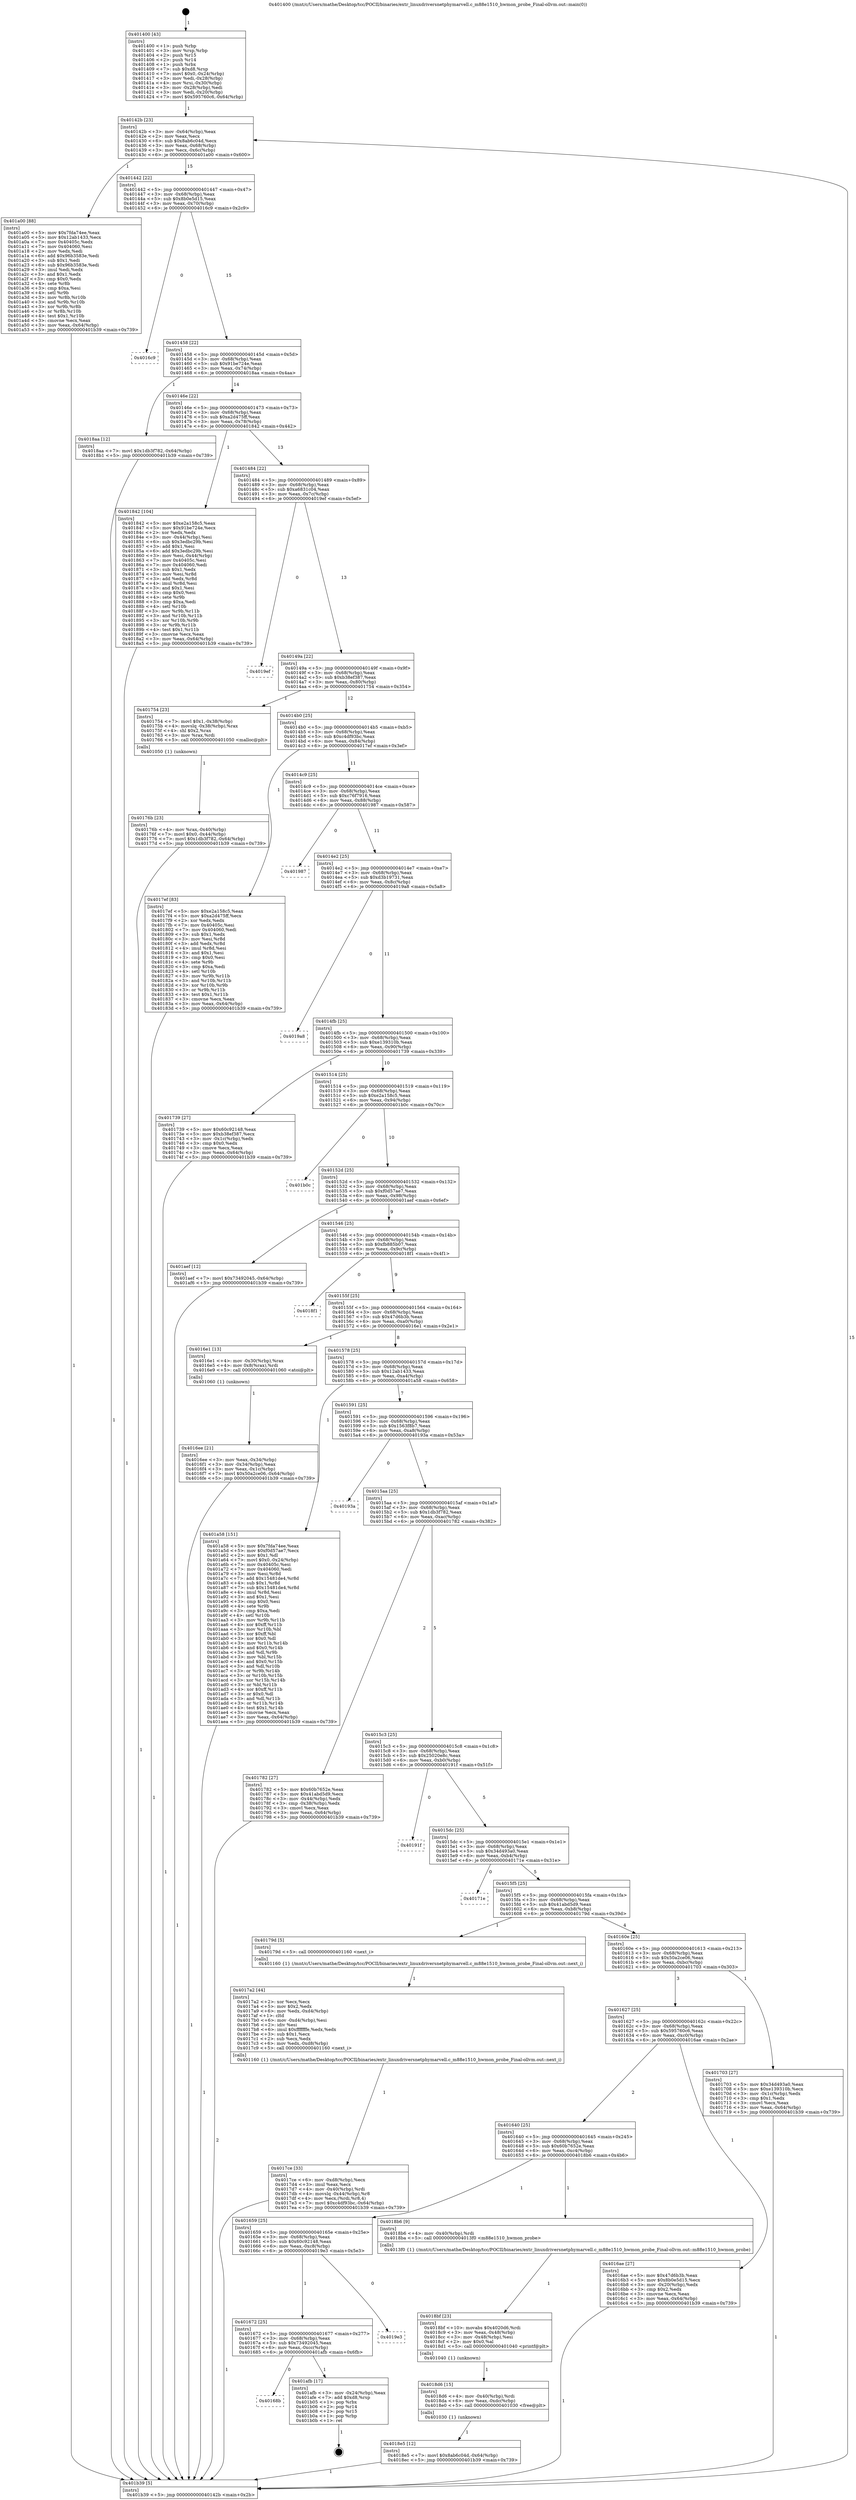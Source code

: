 digraph "0x401400" {
  label = "0x401400 (/mnt/c/Users/mathe/Desktop/tcc/POCII/binaries/extr_linuxdriversnetphymarvell.c_m88e1510_hwmon_probe_Final-ollvm.out::main(0))"
  labelloc = "t"
  node[shape=record]

  Entry [label="",width=0.3,height=0.3,shape=circle,fillcolor=black,style=filled]
  "0x40142b" [label="{
     0x40142b [23]\l
     | [instrs]\l
     &nbsp;&nbsp;0x40142b \<+3\>: mov -0x64(%rbp),%eax\l
     &nbsp;&nbsp;0x40142e \<+2\>: mov %eax,%ecx\l
     &nbsp;&nbsp;0x401430 \<+6\>: sub $0x8ab6c04d,%ecx\l
     &nbsp;&nbsp;0x401436 \<+3\>: mov %eax,-0x68(%rbp)\l
     &nbsp;&nbsp;0x401439 \<+3\>: mov %ecx,-0x6c(%rbp)\l
     &nbsp;&nbsp;0x40143c \<+6\>: je 0000000000401a00 \<main+0x600\>\l
  }"]
  "0x401a00" [label="{
     0x401a00 [88]\l
     | [instrs]\l
     &nbsp;&nbsp;0x401a00 \<+5\>: mov $0x7fda74ee,%eax\l
     &nbsp;&nbsp;0x401a05 \<+5\>: mov $0x12ab1433,%ecx\l
     &nbsp;&nbsp;0x401a0a \<+7\>: mov 0x40405c,%edx\l
     &nbsp;&nbsp;0x401a11 \<+7\>: mov 0x404060,%esi\l
     &nbsp;&nbsp;0x401a18 \<+2\>: mov %edx,%edi\l
     &nbsp;&nbsp;0x401a1a \<+6\>: add $0x96b3583e,%edi\l
     &nbsp;&nbsp;0x401a20 \<+3\>: sub $0x1,%edi\l
     &nbsp;&nbsp;0x401a23 \<+6\>: sub $0x96b3583e,%edi\l
     &nbsp;&nbsp;0x401a29 \<+3\>: imul %edi,%edx\l
     &nbsp;&nbsp;0x401a2c \<+3\>: and $0x1,%edx\l
     &nbsp;&nbsp;0x401a2f \<+3\>: cmp $0x0,%edx\l
     &nbsp;&nbsp;0x401a32 \<+4\>: sete %r8b\l
     &nbsp;&nbsp;0x401a36 \<+3\>: cmp $0xa,%esi\l
     &nbsp;&nbsp;0x401a39 \<+4\>: setl %r9b\l
     &nbsp;&nbsp;0x401a3d \<+3\>: mov %r8b,%r10b\l
     &nbsp;&nbsp;0x401a40 \<+3\>: and %r9b,%r10b\l
     &nbsp;&nbsp;0x401a43 \<+3\>: xor %r9b,%r8b\l
     &nbsp;&nbsp;0x401a46 \<+3\>: or %r8b,%r10b\l
     &nbsp;&nbsp;0x401a49 \<+4\>: test $0x1,%r10b\l
     &nbsp;&nbsp;0x401a4d \<+3\>: cmovne %ecx,%eax\l
     &nbsp;&nbsp;0x401a50 \<+3\>: mov %eax,-0x64(%rbp)\l
     &nbsp;&nbsp;0x401a53 \<+5\>: jmp 0000000000401b39 \<main+0x739\>\l
  }"]
  "0x401442" [label="{
     0x401442 [22]\l
     | [instrs]\l
     &nbsp;&nbsp;0x401442 \<+5\>: jmp 0000000000401447 \<main+0x47\>\l
     &nbsp;&nbsp;0x401447 \<+3\>: mov -0x68(%rbp),%eax\l
     &nbsp;&nbsp;0x40144a \<+5\>: sub $0x8b0e5d15,%eax\l
     &nbsp;&nbsp;0x40144f \<+3\>: mov %eax,-0x70(%rbp)\l
     &nbsp;&nbsp;0x401452 \<+6\>: je 00000000004016c9 \<main+0x2c9\>\l
  }"]
  Exit [label="",width=0.3,height=0.3,shape=circle,fillcolor=black,style=filled,peripheries=2]
  "0x4016c9" [label="{
     0x4016c9\l
  }", style=dashed]
  "0x401458" [label="{
     0x401458 [22]\l
     | [instrs]\l
     &nbsp;&nbsp;0x401458 \<+5\>: jmp 000000000040145d \<main+0x5d\>\l
     &nbsp;&nbsp;0x40145d \<+3\>: mov -0x68(%rbp),%eax\l
     &nbsp;&nbsp;0x401460 \<+5\>: sub $0x91be724e,%eax\l
     &nbsp;&nbsp;0x401465 \<+3\>: mov %eax,-0x74(%rbp)\l
     &nbsp;&nbsp;0x401468 \<+6\>: je 00000000004018aa \<main+0x4aa\>\l
  }"]
  "0x40168b" [label="{
     0x40168b\l
  }", style=dashed]
  "0x4018aa" [label="{
     0x4018aa [12]\l
     | [instrs]\l
     &nbsp;&nbsp;0x4018aa \<+7\>: movl $0x1db3f782,-0x64(%rbp)\l
     &nbsp;&nbsp;0x4018b1 \<+5\>: jmp 0000000000401b39 \<main+0x739\>\l
  }"]
  "0x40146e" [label="{
     0x40146e [22]\l
     | [instrs]\l
     &nbsp;&nbsp;0x40146e \<+5\>: jmp 0000000000401473 \<main+0x73\>\l
     &nbsp;&nbsp;0x401473 \<+3\>: mov -0x68(%rbp),%eax\l
     &nbsp;&nbsp;0x401476 \<+5\>: sub $0xa2d475ff,%eax\l
     &nbsp;&nbsp;0x40147b \<+3\>: mov %eax,-0x78(%rbp)\l
     &nbsp;&nbsp;0x40147e \<+6\>: je 0000000000401842 \<main+0x442\>\l
  }"]
  "0x401afb" [label="{
     0x401afb [17]\l
     | [instrs]\l
     &nbsp;&nbsp;0x401afb \<+3\>: mov -0x24(%rbp),%eax\l
     &nbsp;&nbsp;0x401afe \<+7\>: add $0xd8,%rsp\l
     &nbsp;&nbsp;0x401b05 \<+1\>: pop %rbx\l
     &nbsp;&nbsp;0x401b06 \<+2\>: pop %r14\l
     &nbsp;&nbsp;0x401b08 \<+2\>: pop %r15\l
     &nbsp;&nbsp;0x401b0a \<+1\>: pop %rbp\l
     &nbsp;&nbsp;0x401b0b \<+1\>: ret\l
  }"]
  "0x401842" [label="{
     0x401842 [104]\l
     | [instrs]\l
     &nbsp;&nbsp;0x401842 \<+5\>: mov $0xe2a158c5,%eax\l
     &nbsp;&nbsp;0x401847 \<+5\>: mov $0x91be724e,%ecx\l
     &nbsp;&nbsp;0x40184c \<+2\>: xor %edx,%edx\l
     &nbsp;&nbsp;0x40184e \<+3\>: mov -0x44(%rbp),%esi\l
     &nbsp;&nbsp;0x401851 \<+6\>: sub $0x3edbc29b,%esi\l
     &nbsp;&nbsp;0x401857 \<+3\>: add $0x1,%esi\l
     &nbsp;&nbsp;0x40185a \<+6\>: add $0x3edbc29b,%esi\l
     &nbsp;&nbsp;0x401860 \<+3\>: mov %esi,-0x44(%rbp)\l
     &nbsp;&nbsp;0x401863 \<+7\>: mov 0x40405c,%esi\l
     &nbsp;&nbsp;0x40186a \<+7\>: mov 0x404060,%edi\l
     &nbsp;&nbsp;0x401871 \<+3\>: sub $0x1,%edx\l
     &nbsp;&nbsp;0x401874 \<+3\>: mov %esi,%r8d\l
     &nbsp;&nbsp;0x401877 \<+3\>: add %edx,%r8d\l
     &nbsp;&nbsp;0x40187a \<+4\>: imul %r8d,%esi\l
     &nbsp;&nbsp;0x40187e \<+3\>: and $0x1,%esi\l
     &nbsp;&nbsp;0x401881 \<+3\>: cmp $0x0,%esi\l
     &nbsp;&nbsp;0x401884 \<+4\>: sete %r9b\l
     &nbsp;&nbsp;0x401888 \<+3\>: cmp $0xa,%edi\l
     &nbsp;&nbsp;0x40188b \<+4\>: setl %r10b\l
     &nbsp;&nbsp;0x40188f \<+3\>: mov %r9b,%r11b\l
     &nbsp;&nbsp;0x401892 \<+3\>: and %r10b,%r11b\l
     &nbsp;&nbsp;0x401895 \<+3\>: xor %r10b,%r9b\l
     &nbsp;&nbsp;0x401898 \<+3\>: or %r9b,%r11b\l
     &nbsp;&nbsp;0x40189b \<+4\>: test $0x1,%r11b\l
     &nbsp;&nbsp;0x40189f \<+3\>: cmovne %ecx,%eax\l
     &nbsp;&nbsp;0x4018a2 \<+3\>: mov %eax,-0x64(%rbp)\l
     &nbsp;&nbsp;0x4018a5 \<+5\>: jmp 0000000000401b39 \<main+0x739\>\l
  }"]
  "0x401484" [label="{
     0x401484 [22]\l
     | [instrs]\l
     &nbsp;&nbsp;0x401484 \<+5\>: jmp 0000000000401489 \<main+0x89\>\l
     &nbsp;&nbsp;0x401489 \<+3\>: mov -0x68(%rbp),%eax\l
     &nbsp;&nbsp;0x40148c \<+5\>: sub $0xa6831c04,%eax\l
     &nbsp;&nbsp;0x401491 \<+3\>: mov %eax,-0x7c(%rbp)\l
     &nbsp;&nbsp;0x401494 \<+6\>: je 00000000004019ef \<main+0x5ef\>\l
  }"]
  "0x401672" [label="{
     0x401672 [25]\l
     | [instrs]\l
     &nbsp;&nbsp;0x401672 \<+5\>: jmp 0000000000401677 \<main+0x277\>\l
     &nbsp;&nbsp;0x401677 \<+3\>: mov -0x68(%rbp),%eax\l
     &nbsp;&nbsp;0x40167a \<+5\>: sub $0x73492045,%eax\l
     &nbsp;&nbsp;0x40167f \<+6\>: mov %eax,-0xcc(%rbp)\l
     &nbsp;&nbsp;0x401685 \<+6\>: je 0000000000401afb \<main+0x6fb\>\l
  }"]
  "0x4019ef" [label="{
     0x4019ef\l
  }", style=dashed]
  "0x40149a" [label="{
     0x40149a [22]\l
     | [instrs]\l
     &nbsp;&nbsp;0x40149a \<+5\>: jmp 000000000040149f \<main+0x9f\>\l
     &nbsp;&nbsp;0x40149f \<+3\>: mov -0x68(%rbp),%eax\l
     &nbsp;&nbsp;0x4014a2 \<+5\>: sub $0xb38ef387,%eax\l
     &nbsp;&nbsp;0x4014a7 \<+3\>: mov %eax,-0x80(%rbp)\l
     &nbsp;&nbsp;0x4014aa \<+6\>: je 0000000000401754 \<main+0x354\>\l
  }"]
  "0x4019e3" [label="{
     0x4019e3\l
  }", style=dashed]
  "0x401754" [label="{
     0x401754 [23]\l
     | [instrs]\l
     &nbsp;&nbsp;0x401754 \<+7\>: movl $0x1,-0x38(%rbp)\l
     &nbsp;&nbsp;0x40175b \<+4\>: movslq -0x38(%rbp),%rax\l
     &nbsp;&nbsp;0x40175f \<+4\>: shl $0x2,%rax\l
     &nbsp;&nbsp;0x401763 \<+3\>: mov %rax,%rdi\l
     &nbsp;&nbsp;0x401766 \<+5\>: call 0000000000401050 \<malloc@plt\>\l
     | [calls]\l
     &nbsp;&nbsp;0x401050 \{1\} (unknown)\l
  }"]
  "0x4014b0" [label="{
     0x4014b0 [25]\l
     | [instrs]\l
     &nbsp;&nbsp;0x4014b0 \<+5\>: jmp 00000000004014b5 \<main+0xb5\>\l
     &nbsp;&nbsp;0x4014b5 \<+3\>: mov -0x68(%rbp),%eax\l
     &nbsp;&nbsp;0x4014b8 \<+5\>: sub $0xc4df93bc,%eax\l
     &nbsp;&nbsp;0x4014bd \<+6\>: mov %eax,-0x84(%rbp)\l
     &nbsp;&nbsp;0x4014c3 \<+6\>: je 00000000004017ef \<main+0x3ef\>\l
  }"]
  "0x4018e5" [label="{
     0x4018e5 [12]\l
     | [instrs]\l
     &nbsp;&nbsp;0x4018e5 \<+7\>: movl $0x8ab6c04d,-0x64(%rbp)\l
     &nbsp;&nbsp;0x4018ec \<+5\>: jmp 0000000000401b39 \<main+0x739\>\l
  }"]
  "0x4017ef" [label="{
     0x4017ef [83]\l
     | [instrs]\l
     &nbsp;&nbsp;0x4017ef \<+5\>: mov $0xe2a158c5,%eax\l
     &nbsp;&nbsp;0x4017f4 \<+5\>: mov $0xa2d475ff,%ecx\l
     &nbsp;&nbsp;0x4017f9 \<+2\>: xor %edx,%edx\l
     &nbsp;&nbsp;0x4017fb \<+7\>: mov 0x40405c,%esi\l
     &nbsp;&nbsp;0x401802 \<+7\>: mov 0x404060,%edi\l
     &nbsp;&nbsp;0x401809 \<+3\>: sub $0x1,%edx\l
     &nbsp;&nbsp;0x40180c \<+3\>: mov %esi,%r8d\l
     &nbsp;&nbsp;0x40180f \<+3\>: add %edx,%r8d\l
     &nbsp;&nbsp;0x401812 \<+4\>: imul %r8d,%esi\l
     &nbsp;&nbsp;0x401816 \<+3\>: and $0x1,%esi\l
     &nbsp;&nbsp;0x401819 \<+3\>: cmp $0x0,%esi\l
     &nbsp;&nbsp;0x40181c \<+4\>: sete %r9b\l
     &nbsp;&nbsp;0x401820 \<+3\>: cmp $0xa,%edi\l
     &nbsp;&nbsp;0x401823 \<+4\>: setl %r10b\l
     &nbsp;&nbsp;0x401827 \<+3\>: mov %r9b,%r11b\l
     &nbsp;&nbsp;0x40182a \<+3\>: and %r10b,%r11b\l
     &nbsp;&nbsp;0x40182d \<+3\>: xor %r10b,%r9b\l
     &nbsp;&nbsp;0x401830 \<+3\>: or %r9b,%r11b\l
     &nbsp;&nbsp;0x401833 \<+4\>: test $0x1,%r11b\l
     &nbsp;&nbsp;0x401837 \<+3\>: cmovne %ecx,%eax\l
     &nbsp;&nbsp;0x40183a \<+3\>: mov %eax,-0x64(%rbp)\l
     &nbsp;&nbsp;0x40183d \<+5\>: jmp 0000000000401b39 \<main+0x739\>\l
  }"]
  "0x4014c9" [label="{
     0x4014c9 [25]\l
     | [instrs]\l
     &nbsp;&nbsp;0x4014c9 \<+5\>: jmp 00000000004014ce \<main+0xce\>\l
     &nbsp;&nbsp;0x4014ce \<+3\>: mov -0x68(%rbp),%eax\l
     &nbsp;&nbsp;0x4014d1 \<+5\>: sub $0xc76f7916,%eax\l
     &nbsp;&nbsp;0x4014d6 \<+6\>: mov %eax,-0x88(%rbp)\l
     &nbsp;&nbsp;0x4014dc \<+6\>: je 0000000000401987 \<main+0x587\>\l
  }"]
  "0x4018d6" [label="{
     0x4018d6 [15]\l
     | [instrs]\l
     &nbsp;&nbsp;0x4018d6 \<+4\>: mov -0x40(%rbp),%rdi\l
     &nbsp;&nbsp;0x4018da \<+6\>: mov %eax,-0xdc(%rbp)\l
     &nbsp;&nbsp;0x4018e0 \<+5\>: call 0000000000401030 \<free@plt\>\l
     | [calls]\l
     &nbsp;&nbsp;0x401030 \{1\} (unknown)\l
  }"]
  "0x401987" [label="{
     0x401987\l
  }", style=dashed]
  "0x4014e2" [label="{
     0x4014e2 [25]\l
     | [instrs]\l
     &nbsp;&nbsp;0x4014e2 \<+5\>: jmp 00000000004014e7 \<main+0xe7\>\l
     &nbsp;&nbsp;0x4014e7 \<+3\>: mov -0x68(%rbp),%eax\l
     &nbsp;&nbsp;0x4014ea \<+5\>: sub $0xd3b19731,%eax\l
     &nbsp;&nbsp;0x4014ef \<+6\>: mov %eax,-0x8c(%rbp)\l
     &nbsp;&nbsp;0x4014f5 \<+6\>: je 00000000004019a8 \<main+0x5a8\>\l
  }"]
  "0x4018bf" [label="{
     0x4018bf [23]\l
     | [instrs]\l
     &nbsp;&nbsp;0x4018bf \<+10\>: movabs $0x4020d6,%rdi\l
     &nbsp;&nbsp;0x4018c9 \<+3\>: mov %eax,-0x48(%rbp)\l
     &nbsp;&nbsp;0x4018cc \<+3\>: mov -0x48(%rbp),%esi\l
     &nbsp;&nbsp;0x4018cf \<+2\>: mov $0x0,%al\l
     &nbsp;&nbsp;0x4018d1 \<+5\>: call 0000000000401040 \<printf@plt\>\l
     | [calls]\l
     &nbsp;&nbsp;0x401040 \{1\} (unknown)\l
  }"]
  "0x4019a8" [label="{
     0x4019a8\l
  }", style=dashed]
  "0x4014fb" [label="{
     0x4014fb [25]\l
     | [instrs]\l
     &nbsp;&nbsp;0x4014fb \<+5\>: jmp 0000000000401500 \<main+0x100\>\l
     &nbsp;&nbsp;0x401500 \<+3\>: mov -0x68(%rbp),%eax\l
     &nbsp;&nbsp;0x401503 \<+5\>: sub $0xe139310b,%eax\l
     &nbsp;&nbsp;0x401508 \<+6\>: mov %eax,-0x90(%rbp)\l
     &nbsp;&nbsp;0x40150e \<+6\>: je 0000000000401739 \<main+0x339\>\l
  }"]
  "0x401659" [label="{
     0x401659 [25]\l
     | [instrs]\l
     &nbsp;&nbsp;0x401659 \<+5\>: jmp 000000000040165e \<main+0x25e\>\l
     &nbsp;&nbsp;0x40165e \<+3\>: mov -0x68(%rbp),%eax\l
     &nbsp;&nbsp;0x401661 \<+5\>: sub $0x60c92148,%eax\l
     &nbsp;&nbsp;0x401666 \<+6\>: mov %eax,-0xc8(%rbp)\l
     &nbsp;&nbsp;0x40166c \<+6\>: je 00000000004019e3 \<main+0x5e3\>\l
  }"]
  "0x401739" [label="{
     0x401739 [27]\l
     | [instrs]\l
     &nbsp;&nbsp;0x401739 \<+5\>: mov $0x60c92148,%eax\l
     &nbsp;&nbsp;0x40173e \<+5\>: mov $0xb38ef387,%ecx\l
     &nbsp;&nbsp;0x401743 \<+3\>: mov -0x1c(%rbp),%edx\l
     &nbsp;&nbsp;0x401746 \<+3\>: cmp $0x0,%edx\l
     &nbsp;&nbsp;0x401749 \<+3\>: cmove %ecx,%eax\l
     &nbsp;&nbsp;0x40174c \<+3\>: mov %eax,-0x64(%rbp)\l
     &nbsp;&nbsp;0x40174f \<+5\>: jmp 0000000000401b39 \<main+0x739\>\l
  }"]
  "0x401514" [label="{
     0x401514 [25]\l
     | [instrs]\l
     &nbsp;&nbsp;0x401514 \<+5\>: jmp 0000000000401519 \<main+0x119\>\l
     &nbsp;&nbsp;0x401519 \<+3\>: mov -0x68(%rbp),%eax\l
     &nbsp;&nbsp;0x40151c \<+5\>: sub $0xe2a158c5,%eax\l
     &nbsp;&nbsp;0x401521 \<+6\>: mov %eax,-0x94(%rbp)\l
     &nbsp;&nbsp;0x401527 \<+6\>: je 0000000000401b0c \<main+0x70c\>\l
  }"]
  "0x4018b6" [label="{
     0x4018b6 [9]\l
     | [instrs]\l
     &nbsp;&nbsp;0x4018b6 \<+4\>: mov -0x40(%rbp),%rdi\l
     &nbsp;&nbsp;0x4018ba \<+5\>: call 00000000004013f0 \<m88e1510_hwmon_probe\>\l
     | [calls]\l
     &nbsp;&nbsp;0x4013f0 \{1\} (/mnt/c/Users/mathe/Desktop/tcc/POCII/binaries/extr_linuxdriversnetphymarvell.c_m88e1510_hwmon_probe_Final-ollvm.out::m88e1510_hwmon_probe)\l
  }"]
  "0x401b0c" [label="{
     0x401b0c\l
  }", style=dashed]
  "0x40152d" [label="{
     0x40152d [25]\l
     | [instrs]\l
     &nbsp;&nbsp;0x40152d \<+5\>: jmp 0000000000401532 \<main+0x132\>\l
     &nbsp;&nbsp;0x401532 \<+3\>: mov -0x68(%rbp),%eax\l
     &nbsp;&nbsp;0x401535 \<+5\>: sub $0xf0d57ae7,%eax\l
     &nbsp;&nbsp;0x40153a \<+6\>: mov %eax,-0x98(%rbp)\l
     &nbsp;&nbsp;0x401540 \<+6\>: je 0000000000401aef \<main+0x6ef\>\l
  }"]
  "0x4017ce" [label="{
     0x4017ce [33]\l
     | [instrs]\l
     &nbsp;&nbsp;0x4017ce \<+6\>: mov -0xd8(%rbp),%ecx\l
     &nbsp;&nbsp;0x4017d4 \<+3\>: imul %eax,%ecx\l
     &nbsp;&nbsp;0x4017d7 \<+4\>: mov -0x40(%rbp),%rdi\l
     &nbsp;&nbsp;0x4017db \<+4\>: movslq -0x44(%rbp),%r8\l
     &nbsp;&nbsp;0x4017df \<+4\>: mov %ecx,(%rdi,%r8,4)\l
     &nbsp;&nbsp;0x4017e3 \<+7\>: movl $0xc4df93bc,-0x64(%rbp)\l
     &nbsp;&nbsp;0x4017ea \<+5\>: jmp 0000000000401b39 \<main+0x739\>\l
  }"]
  "0x401aef" [label="{
     0x401aef [12]\l
     | [instrs]\l
     &nbsp;&nbsp;0x401aef \<+7\>: movl $0x73492045,-0x64(%rbp)\l
     &nbsp;&nbsp;0x401af6 \<+5\>: jmp 0000000000401b39 \<main+0x739\>\l
  }"]
  "0x401546" [label="{
     0x401546 [25]\l
     | [instrs]\l
     &nbsp;&nbsp;0x401546 \<+5\>: jmp 000000000040154b \<main+0x14b\>\l
     &nbsp;&nbsp;0x40154b \<+3\>: mov -0x68(%rbp),%eax\l
     &nbsp;&nbsp;0x40154e \<+5\>: sub $0xfb885b07,%eax\l
     &nbsp;&nbsp;0x401553 \<+6\>: mov %eax,-0x9c(%rbp)\l
     &nbsp;&nbsp;0x401559 \<+6\>: je 00000000004018f1 \<main+0x4f1\>\l
  }"]
  "0x4017a2" [label="{
     0x4017a2 [44]\l
     | [instrs]\l
     &nbsp;&nbsp;0x4017a2 \<+2\>: xor %ecx,%ecx\l
     &nbsp;&nbsp;0x4017a4 \<+5\>: mov $0x2,%edx\l
     &nbsp;&nbsp;0x4017a9 \<+6\>: mov %edx,-0xd4(%rbp)\l
     &nbsp;&nbsp;0x4017af \<+1\>: cltd\l
     &nbsp;&nbsp;0x4017b0 \<+6\>: mov -0xd4(%rbp),%esi\l
     &nbsp;&nbsp;0x4017b6 \<+2\>: idiv %esi\l
     &nbsp;&nbsp;0x4017b8 \<+6\>: imul $0xfffffffe,%edx,%edx\l
     &nbsp;&nbsp;0x4017be \<+3\>: sub $0x1,%ecx\l
     &nbsp;&nbsp;0x4017c1 \<+2\>: sub %ecx,%edx\l
     &nbsp;&nbsp;0x4017c3 \<+6\>: mov %edx,-0xd8(%rbp)\l
     &nbsp;&nbsp;0x4017c9 \<+5\>: call 0000000000401160 \<next_i\>\l
     | [calls]\l
     &nbsp;&nbsp;0x401160 \{1\} (/mnt/c/Users/mathe/Desktop/tcc/POCII/binaries/extr_linuxdriversnetphymarvell.c_m88e1510_hwmon_probe_Final-ollvm.out::next_i)\l
  }"]
  "0x4018f1" [label="{
     0x4018f1\l
  }", style=dashed]
  "0x40155f" [label="{
     0x40155f [25]\l
     | [instrs]\l
     &nbsp;&nbsp;0x40155f \<+5\>: jmp 0000000000401564 \<main+0x164\>\l
     &nbsp;&nbsp;0x401564 \<+3\>: mov -0x68(%rbp),%eax\l
     &nbsp;&nbsp;0x401567 \<+5\>: sub $0x47d6b3b,%eax\l
     &nbsp;&nbsp;0x40156c \<+6\>: mov %eax,-0xa0(%rbp)\l
     &nbsp;&nbsp;0x401572 \<+6\>: je 00000000004016e1 \<main+0x2e1\>\l
  }"]
  "0x40176b" [label="{
     0x40176b [23]\l
     | [instrs]\l
     &nbsp;&nbsp;0x40176b \<+4\>: mov %rax,-0x40(%rbp)\l
     &nbsp;&nbsp;0x40176f \<+7\>: movl $0x0,-0x44(%rbp)\l
     &nbsp;&nbsp;0x401776 \<+7\>: movl $0x1db3f782,-0x64(%rbp)\l
     &nbsp;&nbsp;0x40177d \<+5\>: jmp 0000000000401b39 \<main+0x739\>\l
  }"]
  "0x4016e1" [label="{
     0x4016e1 [13]\l
     | [instrs]\l
     &nbsp;&nbsp;0x4016e1 \<+4\>: mov -0x30(%rbp),%rax\l
     &nbsp;&nbsp;0x4016e5 \<+4\>: mov 0x8(%rax),%rdi\l
     &nbsp;&nbsp;0x4016e9 \<+5\>: call 0000000000401060 \<atoi@plt\>\l
     | [calls]\l
     &nbsp;&nbsp;0x401060 \{1\} (unknown)\l
  }"]
  "0x401578" [label="{
     0x401578 [25]\l
     | [instrs]\l
     &nbsp;&nbsp;0x401578 \<+5\>: jmp 000000000040157d \<main+0x17d\>\l
     &nbsp;&nbsp;0x40157d \<+3\>: mov -0x68(%rbp),%eax\l
     &nbsp;&nbsp;0x401580 \<+5\>: sub $0x12ab1433,%eax\l
     &nbsp;&nbsp;0x401585 \<+6\>: mov %eax,-0xa4(%rbp)\l
     &nbsp;&nbsp;0x40158b \<+6\>: je 0000000000401a58 \<main+0x658\>\l
  }"]
  "0x4016ee" [label="{
     0x4016ee [21]\l
     | [instrs]\l
     &nbsp;&nbsp;0x4016ee \<+3\>: mov %eax,-0x34(%rbp)\l
     &nbsp;&nbsp;0x4016f1 \<+3\>: mov -0x34(%rbp),%eax\l
     &nbsp;&nbsp;0x4016f4 \<+3\>: mov %eax,-0x1c(%rbp)\l
     &nbsp;&nbsp;0x4016f7 \<+7\>: movl $0x50a2ce06,-0x64(%rbp)\l
     &nbsp;&nbsp;0x4016fe \<+5\>: jmp 0000000000401b39 \<main+0x739\>\l
  }"]
  "0x401a58" [label="{
     0x401a58 [151]\l
     | [instrs]\l
     &nbsp;&nbsp;0x401a58 \<+5\>: mov $0x7fda74ee,%eax\l
     &nbsp;&nbsp;0x401a5d \<+5\>: mov $0xf0d57ae7,%ecx\l
     &nbsp;&nbsp;0x401a62 \<+2\>: mov $0x1,%dl\l
     &nbsp;&nbsp;0x401a64 \<+7\>: movl $0x0,-0x24(%rbp)\l
     &nbsp;&nbsp;0x401a6b \<+7\>: mov 0x40405c,%esi\l
     &nbsp;&nbsp;0x401a72 \<+7\>: mov 0x404060,%edi\l
     &nbsp;&nbsp;0x401a79 \<+3\>: mov %esi,%r8d\l
     &nbsp;&nbsp;0x401a7c \<+7\>: add $0x15481de4,%r8d\l
     &nbsp;&nbsp;0x401a83 \<+4\>: sub $0x1,%r8d\l
     &nbsp;&nbsp;0x401a87 \<+7\>: sub $0x15481de4,%r8d\l
     &nbsp;&nbsp;0x401a8e \<+4\>: imul %r8d,%esi\l
     &nbsp;&nbsp;0x401a92 \<+3\>: and $0x1,%esi\l
     &nbsp;&nbsp;0x401a95 \<+3\>: cmp $0x0,%esi\l
     &nbsp;&nbsp;0x401a98 \<+4\>: sete %r9b\l
     &nbsp;&nbsp;0x401a9c \<+3\>: cmp $0xa,%edi\l
     &nbsp;&nbsp;0x401a9f \<+4\>: setl %r10b\l
     &nbsp;&nbsp;0x401aa3 \<+3\>: mov %r9b,%r11b\l
     &nbsp;&nbsp;0x401aa6 \<+4\>: xor $0xff,%r11b\l
     &nbsp;&nbsp;0x401aaa \<+3\>: mov %r10b,%bl\l
     &nbsp;&nbsp;0x401aad \<+3\>: xor $0xff,%bl\l
     &nbsp;&nbsp;0x401ab0 \<+3\>: xor $0x0,%dl\l
     &nbsp;&nbsp;0x401ab3 \<+3\>: mov %r11b,%r14b\l
     &nbsp;&nbsp;0x401ab6 \<+4\>: and $0x0,%r14b\l
     &nbsp;&nbsp;0x401aba \<+3\>: and %dl,%r9b\l
     &nbsp;&nbsp;0x401abd \<+3\>: mov %bl,%r15b\l
     &nbsp;&nbsp;0x401ac0 \<+4\>: and $0x0,%r15b\l
     &nbsp;&nbsp;0x401ac4 \<+3\>: and %dl,%r10b\l
     &nbsp;&nbsp;0x401ac7 \<+3\>: or %r9b,%r14b\l
     &nbsp;&nbsp;0x401aca \<+3\>: or %r10b,%r15b\l
     &nbsp;&nbsp;0x401acd \<+3\>: xor %r15b,%r14b\l
     &nbsp;&nbsp;0x401ad0 \<+3\>: or %bl,%r11b\l
     &nbsp;&nbsp;0x401ad3 \<+4\>: xor $0xff,%r11b\l
     &nbsp;&nbsp;0x401ad7 \<+3\>: or $0x0,%dl\l
     &nbsp;&nbsp;0x401ada \<+3\>: and %dl,%r11b\l
     &nbsp;&nbsp;0x401add \<+3\>: or %r11b,%r14b\l
     &nbsp;&nbsp;0x401ae0 \<+4\>: test $0x1,%r14b\l
     &nbsp;&nbsp;0x401ae4 \<+3\>: cmovne %ecx,%eax\l
     &nbsp;&nbsp;0x401ae7 \<+3\>: mov %eax,-0x64(%rbp)\l
     &nbsp;&nbsp;0x401aea \<+5\>: jmp 0000000000401b39 \<main+0x739\>\l
  }"]
  "0x401591" [label="{
     0x401591 [25]\l
     | [instrs]\l
     &nbsp;&nbsp;0x401591 \<+5\>: jmp 0000000000401596 \<main+0x196\>\l
     &nbsp;&nbsp;0x401596 \<+3\>: mov -0x68(%rbp),%eax\l
     &nbsp;&nbsp;0x401599 \<+5\>: sub $0x1563f8b7,%eax\l
     &nbsp;&nbsp;0x40159e \<+6\>: mov %eax,-0xa8(%rbp)\l
     &nbsp;&nbsp;0x4015a4 \<+6\>: je 000000000040193a \<main+0x53a\>\l
  }"]
  "0x401400" [label="{
     0x401400 [43]\l
     | [instrs]\l
     &nbsp;&nbsp;0x401400 \<+1\>: push %rbp\l
     &nbsp;&nbsp;0x401401 \<+3\>: mov %rsp,%rbp\l
     &nbsp;&nbsp;0x401404 \<+2\>: push %r15\l
     &nbsp;&nbsp;0x401406 \<+2\>: push %r14\l
     &nbsp;&nbsp;0x401408 \<+1\>: push %rbx\l
     &nbsp;&nbsp;0x401409 \<+7\>: sub $0xd8,%rsp\l
     &nbsp;&nbsp;0x401410 \<+7\>: movl $0x0,-0x24(%rbp)\l
     &nbsp;&nbsp;0x401417 \<+3\>: mov %edi,-0x28(%rbp)\l
     &nbsp;&nbsp;0x40141a \<+4\>: mov %rsi,-0x30(%rbp)\l
     &nbsp;&nbsp;0x40141e \<+3\>: mov -0x28(%rbp),%edi\l
     &nbsp;&nbsp;0x401421 \<+3\>: mov %edi,-0x20(%rbp)\l
     &nbsp;&nbsp;0x401424 \<+7\>: movl $0x595760c6,-0x64(%rbp)\l
  }"]
  "0x40193a" [label="{
     0x40193a\l
  }", style=dashed]
  "0x4015aa" [label="{
     0x4015aa [25]\l
     | [instrs]\l
     &nbsp;&nbsp;0x4015aa \<+5\>: jmp 00000000004015af \<main+0x1af\>\l
     &nbsp;&nbsp;0x4015af \<+3\>: mov -0x68(%rbp),%eax\l
     &nbsp;&nbsp;0x4015b2 \<+5\>: sub $0x1db3f782,%eax\l
     &nbsp;&nbsp;0x4015b7 \<+6\>: mov %eax,-0xac(%rbp)\l
     &nbsp;&nbsp;0x4015bd \<+6\>: je 0000000000401782 \<main+0x382\>\l
  }"]
  "0x401b39" [label="{
     0x401b39 [5]\l
     | [instrs]\l
     &nbsp;&nbsp;0x401b39 \<+5\>: jmp 000000000040142b \<main+0x2b\>\l
  }"]
  "0x401782" [label="{
     0x401782 [27]\l
     | [instrs]\l
     &nbsp;&nbsp;0x401782 \<+5\>: mov $0x60b7652e,%eax\l
     &nbsp;&nbsp;0x401787 \<+5\>: mov $0x41abd5d9,%ecx\l
     &nbsp;&nbsp;0x40178c \<+3\>: mov -0x44(%rbp),%edx\l
     &nbsp;&nbsp;0x40178f \<+3\>: cmp -0x38(%rbp),%edx\l
     &nbsp;&nbsp;0x401792 \<+3\>: cmovl %ecx,%eax\l
     &nbsp;&nbsp;0x401795 \<+3\>: mov %eax,-0x64(%rbp)\l
     &nbsp;&nbsp;0x401798 \<+5\>: jmp 0000000000401b39 \<main+0x739\>\l
  }"]
  "0x4015c3" [label="{
     0x4015c3 [25]\l
     | [instrs]\l
     &nbsp;&nbsp;0x4015c3 \<+5\>: jmp 00000000004015c8 \<main+0x1c8\>\l
     &nbsp;&nbsp;0x4015c8 \<+3\>: mov -0x68(%rbp),%eax\l
     &nbsp;&nbsp;0x4015cb \<+5\>: sub $0x25020e8c,%eax\l
     &nbsp;&nbsp;0x4015d0 \<+6\>: mov %eax,-0xb0(%rbp)\l
     &nbsp;&nbsp;0x4015d6 \<+6\>: je 000000000040191f \<main+0x51f\>\l
  }"]
  "0x401640" [label="{
     0x401640 [25]\l
     | [instrs]\l
     &nbsp;&nbsp;0x401640 \<+5\>: jmp 0000000000401645 \<main+0x245\>\l
     &nbsp;&nbsp;0x401645 \<+3\>: mov -0x68(%rbp),%eax\l
     &nbsp;&nbsp;0x401648 \<+5\>: sub $0x60b7652e,%eax\l
     &nbsp;&nbsp;0x40164d \<+6\>: mov %eax,-0xc4(%rbp)\l
     &nbsp;&nbsp;0x401653 \<+6\>: je 00000000004018b6 \<main+0x4b6\>\l
  }"]
  "0x40191f" [label="{
     0x40191f\l
  }", style=dashed]
  "0x4015dc" [label="{
     0x4015dc [25]\l
     | [instrs]\l
     &nbsp;&nbsp;0x4015dc \<+5\>: jmp 00000000004015e1 \<main+0x1e1\>\l
     &nbsp;&nbsp;0x4015e1 \<+3\>: mov -0x68(%rbp),%eax\l
     &nbsp;&nbsp;0x4015e4 \<+5\>: sub $0x34d493a0,%eax\l
     &nbsp;&nbsp;0x4015e9 \<+6\>: mov %eax,-0xb4(%rbp)\l
     &nbsp;&nbsp;0x4015ef \<+6\>: je 000000000040171e \<main+0x31e\>\l
  }"]
  "0x4016ae" [label="{
     0x4016ae [27]\l
     | [instrs]\l
     &nbsp;&nbsp;0x4016ae \<+5\>: mov $0x47d6b3b,%eax\l
     &nbsp;&nbsp;0x4016b3 \<+5\>: mov $0x8b0e5d15,%ecx\l
     &nbsp;&nbsp;0x4016b8 \<+3\>: mov -0x20(%rbp),%edx\l
     &nbsp;&nbsp;0x4016bb \<+3\>: cmp $0x2,%edx\l
     &nbsp;&nbsp;0x4016be \<+3\>: cmovne %ecx,%eax\l
     &nbsp;&nbsp;0x4016c1 \<+3\>: mov %eax,-0x64(%rbp)\l
     &nbsp;&nbsp;0x4016c4 \<+5\>: jmp 0000000000401b39 \<main+0x739\>\l
  }"]
  "0x40171e" [label="{
     0x40171e\l
  }", style=dashed]
  "0x4015f5" [label="{
     0x4015f5 [25]\l
     | [instrs]\l
     &nbsp;&nbsp;0x4015f5 \<+5\>: jmp 00000000004015fa \<main+0x1fa\>\l
     &nbsp;&nbsp;0x4015fa \<+3\>: mov -0x68(%rbp),%eax\l
     &nbsp;&nbsp;0x4015fd \<+5\>: sub $0x41abd5d9,%eax\l
     &nbsp;&nbsp;0x401602 \<+6\>: mov %eax,-0xb8(%rbp)\l
     &nbsp;&nbsp;0x401608 \<+6\>: je 000000000040179d \<main+0x39d\>\l
  }"]
  "0x401627" [label="{
     0x401627 [25]\l
     | [instrs]\l
     &nbsp;&nbsp;0x401627 \<+5\>: jmp 000000000040162c \<main+0x22c\>\l
     &nbsp;&nbsp;0x40162c \<+3\>: mov -0x68(%rbp),%eax\l
     &nbsp;&nbsp;0x40162f \<+5\>: sub $0x595760c6,%eax\l
     &nbsp;&nbsp;0x401634 \<+6\>: mov %eax,-0xc0(%rbp)\l
     &nbsp;&nbsp;0x40163a \<+6\>: je 00000000004016ae \<main+0x2ae\>\l
  }"]
  "0x40179d" [label="{
     0x40179d [5]\l
     | [instrs]\l
     &nbsp;&nbsp;0x40179d \<+5\>: call 0000000000401160 \<next_i\>\l
     | [calls]\l
     &nbsp;&nbsp;0x401160 \{1\} (/mnt/c/Users/mathe/Desktop/tcc/POCII/binaries/extr_linuxdriversnetphymarvell.c_m88e1510_hwmon_probe_Final-ollvm.out::next_i)\l
  }"]
  "0x40160e" [label="{
     0x40160e [25]\l
     | [instrs]\l
     &nbsp;&nbsp;0x40160e \<+5\>: jmp 0000000000401613 \<main+0x213\>\l
     &nbsp;&nbsp;0x401613 \<+3\>: mov -0x68(%rbp),%eax\l
     &nbsp;&nbsp;0x401616 \<+5\>: sub $0x50a2ce06,%eax\l
     &nbsp;&nbsp;0x40161b \<+6\>: mov %eax,-0xbc(%rbp)\l
     &nbsp;&nbsp;0x401621 \<+6\>: je 0000000000401703 \<main+0x303\>\l
  }"]
  "0x401703" [label="{
     0x401703 [27]\l
     | [instrs]\l
     &nbsp;&nbsp;0x401703 \<+5\>: mov $0x34d493a0,%eax\l
     &nbsp;&nbsp;0x401708 \<+5\>: mov $0xe139310b,%ecx\l
     &nbsp;&nbsp;0x40170d \<+3\>: mov -0x1c(%rbp),%edx\l
     &nbsp;&nbsp;0x401710 \<+3\>: cmp $0x1,%edx\l
     &nbsp;&nbsp;0x401713 \<+3\>: cmovl %ecx,%eax\l
     &nbsp;&nbsp;0x401716 \<+3\>: mov %eax,-0x64(%rbp)\l
     &nbsp;&nbsp;0x401719 \<+5\>: jmp 0000000000401b39 \<main+0x739\>\l
  }"]
  Entry -> "0x401400" [label=" 1"]
  "0x40142b" -> "0x401a00" [label=" 1"]
  "0x40142b" -> "0x401442" [label=" 15"]
  "0x401afb" -> Exit [label=" 1"]
  "0x401442" -> "0x4016c9" [label=" 0"]
  "0x401442" -> "0x401458" [label=" 15"]
  "0x401672" -> "0x40168b" [label=" 0"]
  "0x401458" -> "0x4018aa" [label=" 1"]
  "0x401458" -> "0x40146e" [label=" 14"]
  "0x401672" -> "0x401afb" [label=" 1"]
  "0x40146e" -> "0x401842" [label=" 1"]
  "0x40146e" -> "0x401484" [label=" 13"]
  "0x401659" -> "0x401672" [label=" 1"]
  "0x401484" -> "0x4019ef" [label=" 0"]
  "0x401484" -> "0x40149a" [label=" 13"]
  "0x401659" -> "0x4019e3" [label=" 0"]
  "0x40149a" -> "0x401754" [label=" 1"]
  "0x40149a" -> "0x4014b0" [label=" 12"]
  "0x401aef" -> "0x401b39" [label=" 1"]
  "0x4014b0" -> "0x4017ef" [label=" 1"]
  "0x4014b0" -> "0x4014c9" [label=" 11"]
  "0x401a58" -> "0x401b39" [label=" 1"]
  "0x4014c9" -> "0x401987" [label=" 0"]
  "0x4014c9" -> "0x4014e2" [label=" 11"]
  "0x401a00" -> "0x401b39" [label=" 1"]
  "0x4014e2" -> "0x4019a8" [label=" 0"]
  "0x4014e2" -> "0x4014fb" [label=" 11"]
  "0x4018e5" -> "0x401b39" [label=" 1"]
  "0x4014fb" -> "0x401739" [label=" 1"]
  "0x4014fb" -> "0x401514" [label=" 10"]
  "0x4018d6" -> "0x4018e5" [label=" 1"]
  "0x401514" -> "0x401b0c" [label=" 0"]
  "0x401514" -> "0x40152d" [label=" 10"]
  "0x4018bf" -> "0x4018d6" [label=" 1"]
  "0x40152d" -> "0x401aef" [label=" 1"]
  "0x40152d" -> "0x401546" [label=" 9"]
  "0x401640" -> "0x401659" [label=" 1"]
  "0x401546" -> "0x4018f1" [label=" 0"]
  "0x401546" -> "0x40155f" [label=" 9"]
  "0x401640" -> "0x4018b6" [label=" 1"]
  "0x40155f" -> "0x4016e1" [label=" 1"]
  "0x40155f" -> "0x401578" [label=" 8"]
  "0x4018b6" -> "0x4018bf" [label=" 1"]
  "0x401578" -> "0x401a58" [label=" 1"]
  "0x401578" -> "0x401591" [label=" 7"]
  "0x4018aa" -> "0x401b39" [label=" 1"]
  "0x401591" -> "0x40193a" [label=" 0"]
  "0x401591" -> "0x4015aa" [label=" 7"]
  "0x401842" -> "0x401b39" [label=" 1"]
  "0x4015aa" -> "0x401782" [label=" 2"]
  "0x4015aa" -> "0x4015c3" [label=" 5"]
  "0x4017ef" -> "0x401b39" [label=" 1"]
  "0x4015c3" -> "0x40191f" [label=" 0"]
  "0x4015c3" -> "0x4015dc" [label=" 5"]
  "0x4017ce" -> "0x401b39" [label=" 1"]
  "0x4015dc" -> "0x40171e" [label=" 0"]
  "0x4015dc" -> "0x4015f5" [label=" 5"]
  "0x4017a2" -> "0x4017ce" [label=" 1"]
  "0x4015f5" -> "0x40179d" [label=" 1"]
  "0x4015f5" -> "0x40160e" [label=" 4"]
  "0x401782" -> "0x401b39" [label=" 2"]
  "0x40160e" -> "0x401703" [label=" 1"]
  "0x40160e" -> "0x401627" [label=" 3"]
  "0x40179d" -> "0x4017a2" [label=" 1"]
  "0x401627" -> "0x4016ae" [label=" 1"]
  "0x401627" -> "0x401640" [label=" 2"]
  "0x4016ae" -> "0x401b39" [label=" 1"]
  "0x401400" -> "0x40142b" [label=" 1"]
  "0x401b39" -> "0x40142b" [label=" 15"]
  "0x4016e1" -> "0x4016ee" [label=" 1"]
  "0x4016ee" -> "0x401b39" [label=" 1"]
  "0x401703" -> "0x401b39" [label=" 1"]
  "0x401739" -> "0x401b39" [label=" 1"]
  "0x401754" -> "0x40176b" [label=" 1"]
  "0x40176b" -> "0x401b39" [label=" 1"]
}
